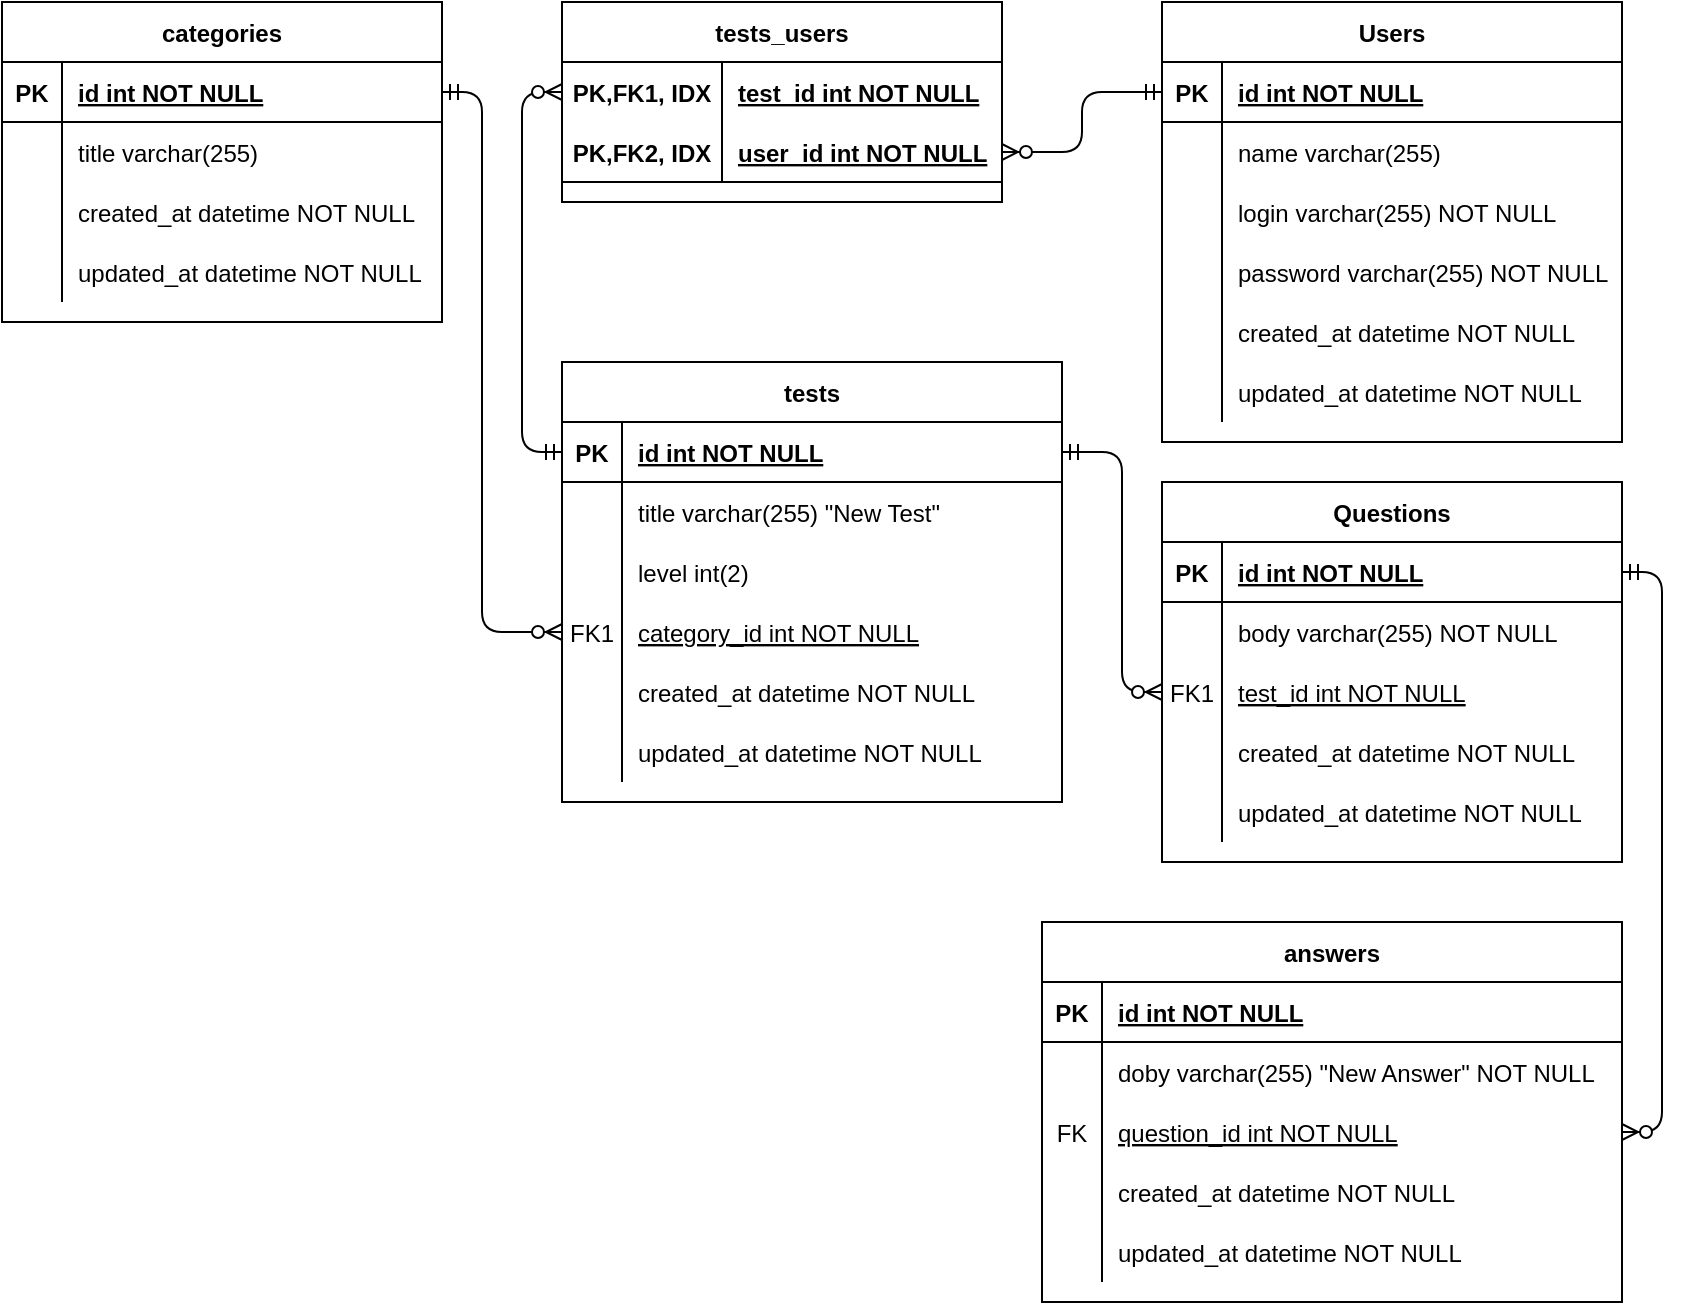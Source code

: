 <mxfile version="14.8.0" type="github">
  <diagram id="R2lEEEUBdFMjLlhIrx00" name="Page-1">
    <mxGraphModel dx="1069" dy="630" grid="1" gridSize="10" guides="1" tooltips="1" connect="1" arrows="1" fold="1" page="1" pageScale="1" pageWidth="850" pageHeight="1100" math="0" shadow="0" extFonts="Permanent Marker^https://fonts.googleapis.com/css?family=Permanent+Marker">
      <root>
        <mxCell id="0" />
        <mxCell id="1" parent="0" />
        <mxCell id="C-vyLk0tnHw3VtMMgP7b-1" value="" style="edgeStyle=orthogonalEdgeStyle;endArrow=ERzeroToMany;startArrow=ERmandOne;endFill=1;startFill=0;entryX=1;entryY=0.5;entryDx=0;entryDy=0;" parent="1" source="C-vyLk0tnHw3VtMMgP7b-24" target="RGj0NQ1f4d9NAm-IxTSh-18" edge="1">
          <mxGeometry width="100" height="100" relative="1" as="geometry">
            <mxPoint x="330" y="1130" as="sourcePoint" />
            <mxPoint x="430" y="1030" as="targetPoint" />
          </mxGeometry>
        </mxCell>
        <mxCell id="C-vyLk0tnHw3VtMMgP7b-12" value="" style="edgeStyle=orthogonalEdgeStyle;endArrow=ERzeroToMany;startArrow=ERmandOne;endFill=1;startFill=0;rounded=1;exitX=1;exitY=0.5;exitDx=0;exitDy=0;" parent="1" source="C-vyLk0tnHw3VtMMgP7b-3" target="C-vyLk0tnHw3VtMMgP7b-17" edge="1">
          <mxGeometry width="100" height="100" relative="1" as="geometry">
            <mxPoint x="400" y="180" as="sourcePoint" />
            <mxPoint x="460" y="205" as="targetPoint" />
            <Array as="points">
              <mxPoint x="570" y="245" />
              <mxPoint x="570" y="365" />
            </Array>
          </mxGeometry>
        </mxCell>
        <mxCell id="C-vyLk0tnHw3VtMMgP7b-2" value="tests" style="shape=table;startSize=30;container=1;collapsible=1;childLayout=tableLayout;fixedRows=1;rowLines=0;fontStyle=1;align=center;resizeLast=1;" parent="1" vertex="1">
          <mxGeometry x="290" y="200" width="250" height="220" as="geometry" />
        </mxCell>
        <mxCell id="C-vyLk0tnHw3VtMMgP7b-3" value="" style="shape=partialRectangle;collapsible=0;dropTarget=0;pointerEvents=0;fillColor=none;points=[[0,0.5],[1,0.5]];portConstraint=eastwest;top=0;left=0;right=0;bottom=1;" parent="C-vyLk0tnHw3VtMMgP7b-2" vertex="1">
          <mxGeometry y="30" width="250" height="30" as="geometry" />
        </mxCell>
        <mxCell id="C-vyLk0tnHw3VtMMgP7b-4" value="PK" style="shape=partialRectangle;overflow=hidden;connectable=0;fillColor=none;top=0;left=0;bottom=0;right=0;fontStyle=1;" parent="C-vyLk0tnHw3VtMMgP7b-3" vertex="1">
          <mxGeometry width="30" height="30" as="geometry" />
        </mxCell>
        <mxCell id="C-vyLk0tnHw3VtMMgP7b-5" value="id int NOT NULL " style="shape=partialRectangle;overflow=hidden;connectable=0;fillColor=none;top=0;left=0;bottom=0;right=0;align=left;spacingLeft=6;fontStyle=5;" parent="C-vyLk0tnHw3VtMMgP7b-3" vertex="1">
          <mxGeometry x="30" width="220" height="30" as="geometry" />
        </mxCell>
        <mxCell id="RGj0NQ1f4d9NAm-IxTSh-27" value="" style="shape=partialRectangle;collapsible=0;dropTarget=0;pointerEvents=0;fillColor=none;points=[[0,0.5],[1,0.5]];portConstraint=eastwest;top=0;left=0;right=0;bottom=0;" parent="C-vyLk0tnHw3VtMMgP7b-2" vertex="1">
          <mxGeometry y="60" width="250" height="30" as="geometry" />
        </mxCell>
        <mxCell id="RGj0NQ1f4d9NAm-IxTSh-28" value="" style="shape=partialRectangle;overflow=hidden;connectable=0;fillColor=none;top=0;left=0;bottom=0;right=0;" parent="RGj0NQ1f4d9NAm-IxTSh-27" vertex="1">
          <mxGeometry width="30" height="30" as="geometry" />
        </mxCell>
        <mxCell id="RGj0NQ1f4d9NAm-IxTSh-29" value="title varchar(255) &quot;New Test&quot;" style="shape=partialRectangle;overflow=hidden;connectable=0;fillColor=none;top=0;left=0;bottom=0;right=0;align=left;spacingLeft=6;" parent="RGj0NQ1f4d9NAm-IxTSh-27" vertex="1">
          <mxGeometry x="30" width="220" height="30" as="geometry" />
        </mxCell>
        <mxCell id="C-vyLk0tnHw3VtMMgP7b-9" value="" style="shape=partialRectangle;collapsible=0;dropTarget=0;pointerEvents=0;fillColor=none;points=[[0,0.5],[1,0.5]];portConstraint=eastwest;top=0;left=0;right=0;bottom=0;" parent="C-vyLk0tnHw3VtMMgP7b-2" vertex="1">
          <mxGeometry y="90" width="250" height="30" as="geometry" />
        </mxCell>
        <mxCell id="C-vyLk0tnHw3VtMMgP7b-10" value="" style="shape=partialRectangle;overflow=hidden;connectable=0;fillColor=none;top=0;left=0;bottom=0;right=0;" parent="C-vyLk0tnHw3VtMMgP7b-9" vertex="1">
          <mxGeometry width="30" height="30" as="geometry" />
        </mxCell>
        <mxCell id="C-vyLk0tnHw3VtMMgP7b-11" value="level int(2)" style="shape=partialRectangle;overflow=hidden;connectable=0;fillColor=none;top=0;left=0;bottom=0;right=0;align=left;spacingLeft=6;" parent="C-vyLk0tnHw3VtMMgP7b-9" vertex="1">
          <mxGeometry x="30" width="220" height="30" as="geometry" />
        </mxCell>
        <mxCell id="C-vyLk0tnHw3VtMMgP7b-6" value="" style="shape=partialRectangle;collapsible=0;dropTarget=0;pointerEvents=0;fillColor=none;points=[[0,0.5],[1,0.5]];portConstraint=eastwest;top=0;left=0;right=0;bottom=0;" parent="C-vyLk0tnHw3VtMMgP7b-2" vertex="1">
          <mxGeometry y="120" width="250" height="30" as="geometry" />
        </mxCell>
        <mxCell id="C-vyLk0tnHw3VtMMgP7b-7" value="FK1" style="shape=partialRectangle;overflow=hidden;connectable=0;fillColor=none;top=0;left=0;bottom=0;right=0;" parent="C-vyLk0tnHw3VtMMgP7b-6" vertex="1">
          <mxGeometry width="30" height="30" as="geometry" />
        </mxCell>
        <mxCell id="C-vyLk0tnHw3VtMMgP7b-8" value="category_id int NOT NULL" style="shape=partialRectangle;overflow=hidden;connectable=0;fillColor=none;top=0;left=0;bottom=0;right=0;align=left;spacingLeft=6;shadow=0;fontStyle=4" parent="C-vyLk0tnHw3VtMMgP7b-6" vertex="1">
          <mxGeometry x="30" width="220" height="30" as="geometry" />
        </mxCell>
        <mxCell id="RGj0NQ1f4d9NAm-IxTSh-52" value="" style="shape=partialRectangle;collapsible=0;dropTarget=0;pointerEvents=0;fillColor=none;points=[[0,0.5],[1,0.5]];portConstraint=eastwest;top=0;left=0;right=0;bottom=0;" parent="C-vyLk0tnHw3VtMMgP7b-2" vertex="1">
          <mxGeometry y="150" width="250" height="30" as="geometry" />
        </mxCell>
        <mxCell id="RGj0NQ1f4d9NAm-IxTSh-53" value="" style="shape=partialRectangle;overflow=hidden;connectable=0;fillColor=none;top=0;left=0;bottom=0;right=0;" parent="RGj0NQ1f4d9NAm-IxTSh-52" vertex="1">
          <mxGeometry width="30" height="30" as="geometry" />
        </mxCell>
        <mxCell id="RGj0NQ1f4d9NAm-IxTSh-54" value="created_at datetime NOT NULL" style="shape=partialRectangle;overflow=hidden;connectable=0;fillColor=none;top=0;left=0;bottom=0;right=0;align=left;spacingLeft=6;" parent="RGj0NQ1f4d9NAm-IxTSh-52" vertex="1">
          <mxGeometry x="30" width="220" height="30" as="geometry" />
        </mxCell>
        <mxCell id="RGj0NQ1f4d9NAm-IxTSh-55" value="" style="shape=partialRectangle;collapsible=0;dropTarget=0;pointerEvents=0;fillColor=none;points=[[0,0.5],[1,0.5]];portConstraint=eastwest;top=0;left=0;right=0;bottom=0;" parent="C-vyLk0tnHw3VtMMgP7b-2" vertex="1">
          <mxGeometry y="180" width="250" height="30" as="geometry" />
        </mxCell>
        <mxCell id="RGj0NQ1f4d9NAm-IxTSh-56" value="" style="shape=partialRectangle;overflow=hidden;connectable=0;fillColor=none;top=0;left=0;bottom=0;right=0;" parent="RGj0NQ1f4d9NAm-IxTSh-55" vertex="1">
          <mxGeometry width="30" height="30" as="geometry" />
        </mxCell>
        <mxCell id="RGj0NQ1f4d9NAm-IxTSh-57" value="updated_at datetime NOT NULL" style="shape=partialRectangle;overflow=hidden;connectable=0;fillColor=none;top=0;left=0;bottom=0;right=0;align=left;spacingLeft=6;" parent="RGj0NQ1f4d9NAm-IxTSh-55" vertex="1">
          <mxGeometry x="30" width="220" height="30" as="geometry" />
        </mxCell>
        <mxCell id="C-vyLk0tnHw3VtMMgP7b-13" value="Questions" style="shape=table;startSize=30;container=1;collapsible=1;childLayout=tableLayout;fixedRows=1;rowLines=0;fontStyle=1;align=center;resizeLast=1;" parent="1" vertex="1">
          <mxGeometry x="590" y="260" width="230" height="190" as="geometry" />
        </mxCell>
        <mxCell id="C-vyLk0tnHw3VtMMgP7b-14" value="" style="shape=partialRectangle;collapsible=0;dropTarget=0;pointerEvents=0;fillColor=none;points=[[0,0.5],[1,0.5]];portConstraint=eastwest;top=0;left=0;right=0;bottom=1;" parent="C-vyLk0tnHw3VtMMgP7b-13" vertex="1">
          <mxGeometry y="30" width="230" height="30" as="geometry" />
        </mxCell>
        <mxCell id="C-vyLk0tnHw3VtMMgP7b-15" value="PK" style="shape=partialRectangle;overflow=hidden;connectable=0;fillColor=none;top=0;left=0;bottom=0;right=0;fontStyle=1;" parent="C-vyLk0tnHw3VtMMgP7b-14" vertex="1">
          <mxGeometry width="30" height="30" as="geometry" />
        </mxCell>
        <mxCell id="C-vyLk0tnHw3VtMMgP7b-16" value="id int NOT NULL" style="shape=partialRectangle;overflow=hidden;connectable=0;fillColor=none;top=0;left=0;bottom=0;right=0;align=left;spacingLeft=6;fontStyle=5;" parent="C-vyLk0tnHw3VtMMgP7b-14" vertex="1">
          <mxGeometry x="30" width="200" height="30" as="geometry" />
        </mxCell>
        <mxCell id="C-vyLk0tnHw3VtMMgP7b-20" value="" style="shape=partialRectangle;collapsible=0;dropTarget=0;pointerEvents=0;fillColor=none;points=[[0,0.5],[1,0.5]];portConstraint=eastwest;top=0;left=0;right=0;bottom=0;" parent="C-vyLk0tnHw3VtMMgP7b-13" vertex="1">
          <mxGeometry y="60" width="230" height="30" as="geometry" />
        </mxCell>
        <mxCell id="C-vyLk0tnHw3VtMMgP7b-21" value="" style="shape=partialRectangle;overflow=hidden;connectable=0;fillColor=none;top=0;left=0;bottom=0;right=0;" parent="C-vyLk0tnHw3VtMMgP7b-20" vertex="1">
          <mxGeometry width="30" height="30" as="geometry" />
        </mxCell>
        <mxCell id="C-vyLk0tnHw3VtMMgP7b-22" value="body varchar(255) NOT NULL" style="shape=partialRectangle;overflow=hidden;connectable=0;fillColor=none;top=0;left=0;bottom=0;right=0;align=left;spacingLeft=6;" parent="C-vyLk0tnHw3VtMMgP7b-20" vertex="1">
          <mxGeometry x="30" width="200" height="30" as="geometry" />
        </mxCell>
        <mxCell id="C-vyLk0tnHw3VtMMgP7b-17" value="" style="shape=partialRectangle;collapsible=0;dropTarget=0;pointerEvents=0;fillColor=none;points=[[0,0.5],[1,0.5]];portConstraint=eastwest;top=0;left=0;right=0;bottom=0;" parent="C-vyLk0tnHw3VtMMgP7b-13" vertex="1">
          <mxGeometry y="90" width="230" height="30" as="geometry" />
        </mxCell>
        <mxCell id="C-vyLk0tnHw3VtMMgP7b-18" value="FK1" style="shape=partialRectangle;overflow=hidden;connectable=0;fillColor=none;top=0;left=0;bottom=0;right=0;" parent="C-vyLk0tnHw3VtMMgP7b-17" vertex="1">
          <mxGeometry width="30" height="30" as="geometry" />
        </mxCell>
        <mxCell id="C-vyLk0tnHw3VtMMgP7b-19" value="test_id int NOT NULL" style="shape=partialRectangle;overflow=hidden;connectable=0;fillColor=none;top=0;left=0;bottom=0;right=0;align=left;spacingLeft=6;fontStyle=4" parent="C-vyLk0tnHw3VtMMgP7b-17" vertex="1">
          <mxGeometry x="30" width="200" height="30" as="geometry" />
        </mxCell>
        <mxCell id="RGj0NQ1f4d9NAm-IxTSh-90" value="" style="shape=partialRectangle;collapsible=0;dropTarget=0;pointerEvents=0;fillColor=none;points=[[0,0.5],[1,0.5]];portConstraint=eastwest;top=0;left=0;right=0;bottom=0;" parent="C-vyLk0tnHw3VtMMgP7b-13" vertex="1">
          <mxGeometry y="120" width="230" height="30" as="geometry" />
        </mxCell>
        <mxCell id="RGj0NQ1f4d9NAm-IxTSh-91" value="" style="shape=partialRectangle;overflow=hidden;connectable=0;fillColor=none;top=0;left=0;bottom=0;right=0;" parent="RGj0NQ1f4d9NAm-IxTSh-90" vertex="1">
          <mxGeometry width="30" height="30" as="geometry" />
        </mxCell>
        <mxCell id="RGj0NQ1f4d9NAm-IxTSh-92" value="created_at datetime NOT NULL" style="shape=partialRectangle;overflow=hidden;connectable=0;fillColor=none;top=0;left=0;bottom=0;right=0;align=left;spacingLeft=6;" parent="RGj0NQ1f4d9NAm-IxTSh-90" vertex="1">
          <mxGeometry x="30" width="200" height="30" as="geometry" />
        </mxCell>
        <mxCell id="RGj0NQ1f4d9NAm-IxTSh-93" value="" style="shape=partialRectangle;collapsible=0;dropTarget=0;pointerEvents=0;fillColor=none;points=[[0,0.5],[1,0.5]];portConstraint=eastwest;top=0;left=0;right=0;bottom=0;" parent="C-vyLk0tnHw3VtMMgP7b-13" vertex="1">
          <mxGeometry y="150" width="230" height="30" as="geometry" />
        </mxCell>
        <mxCell id="RGj0NQ1f4d9NAm-IxTSh-94" value="" style="shape=partialRectangle;overflow=hidden;connectable=0;fillColor=none;top=0;left=0;bottom=0;right=0;" parent="RGj0NQ1f4d9NAm-IxTSh-93" vertex="1">
          <mxGeometry width="30" height="30" as="geometry" />
        </mxCell>
        <mxCell id="RGj0NQ1f4d9NAm-IxTSh-95" value="updated_at datetime NOT NULL" style="shape=partialRectangle;overflow=hidden;connectable=0;fillColor=none;top=0;left=0;bottom=0;right=0;align=left;spacingLeft=6;" parent="RGj0NQ1f4d9NAm-IxTSh-93" vertex="1">
          <mxGeometry x="30" width="200" height="30" as="geometry" />
        </mxCell>
        <mxCell id="C-vyLk0tnHw3VtMMgP7b-23" value="Users" style="shape=table;startSize=30;container=1;collapsible=1;childLayout=tableLayout;fixedRows=1;rowLines=0;fontStyle=1;align=center;resizeLast=1;" parent="1" vertex="1">
          <mxGeometry x="590" y="20" width="230" height="220" as="geometry" />
        </mxCell>
        <mxCell id="C-vyLk0tnHw3VtMMgP7b-24" value="" style="shape=partialRectangle;collapsible=0;dropTarget=0;pointerEvents=0;fillColor=none;points=[[0,0.5],[1,0.5]];portConstraint=eastwest;top=0;left=0;right=0;bottom=1;" parent="C-vyLk0tnHw3VtMMgP7b-23" vertex="1">
          <mxGeometry y="30" width="230" height="30" as="geometry" />
        </mxCell>
        <mxCell id="C-vyLk0tnHw3VtMMgP7b-25" value="PK" style="shape=partialRectangle;overflow=hidden;connectable=0;fillColor=none;top=0;left=0;bottom=0;right=0;fontStyle=1;" parent="C-vyLk0tnHw3VtMMgP7b-24" vertex="1">
          <mxGeometry width="30" height="30" as="geometry" />
        </mxCell>
        <mxCell id="C-vyLk0tnHw3VtMMgP7b-26" value="id int NOT NULL " style="shape=partialRectangle;overflow=hidden;connectable=0;fillColor=none;top=0;left=0;bottom=0;right=0;align=left;spacingLeft=6;fontStyle=5;" parent="C-vyLk0tnHw3VtMMgP7b-24" vertex="1">
          <mxGeometry x="30" width="200" height="30" as="geometry" />
        </mxCell>
        <mxCell id="C-vyLk0tnHw3VtMMgP7b-27" value="" style="shape=partialRectangle;collapsible=0;dropTarget=0;pointerEvents=0;fillColor=none;points=[[0,0.5],[1,0.5]];portConstraint=eastwest;top=0;left=0;right=0;bottom=0;" parent="C-vyLk0tnHw3VtMMgP7b-23" vertex="1">
          <mxGeometry y="60" width="230" height="30" as="geometry" />
        </mxCell>
        <mxCell id="C-vyLk0tnHw3VtMMgP7b-28" value="" style="shape=partialRectangle;overflow=hidden;connectable=0;fillColor=none;top=0;left=0;bottom=0;right=0;" parent="C-vyLk0tnHw3VtMMgP7b-27" vertex="1">
          <mxGeometry width="30" height="30" as="geometry" />
        </mxCell>
        <mxCell id="C-vyLk0tnHw3VtMMgP7b-29" value="name varchar(255)" style="shape=partialRectangle;overflow=hidden;connectable=0;fillColor=none;top=0;left=0;bottom=0;right=0;align=left;spacingLeft=6;" parent="C-vyLk0tnHw3VtMMgP7b-27" vertex="1">
          <mxGeometry x="30" width="200" height="30" as="geometry" />
        </mxCell>
        <mxCell id="RGj0NQ1f4d9NAm-IxTSh-1" value="" style="shape=partialRectangle;collapsible=0;dropTarget=0;pointerEvents=0;fillColor=none;points=[[0,0.5],[1,0.5]];portConstraint=eastwest;top=0;left=0;right=0;bottom=0;" parent="C-vyLk0tnHw3VtMMgP7b-23" vertex="1">
          <mxGeometry y="90" width="230" height="30" as="geometry" />
        </mxCell>
        <mxCell id="RGj0NQ1f4d9NAm-IxTSh-2" value="" style="shape=partialRectangle;overflow=hidden;connectable=0;fillColor=none;top=0;left=0;bottom=0;right=0;" parent="RGj0NQ1f4d9NAm-IxTSh-1" vertex="1">
          <mxGeometry width="30" height="30" as="geometry" />
        </mxCell>
        <mxCell id="RGj0NQ1f4d9NAm-IxTSh-3" value="login varchar(255) NOT NULL" style="shape=partialRectangle;overflow=hidden;connectable=0;fillColor=none;top=0;left=0;bottom=0;right=0;align=left;spacingLeft=6;" parent="RGj0NQ1f4d9NAm-IxTSh-1" vertex="1">
          <mxGeometry x="30" width="200" height="30" as="geometry" />
        </mxCell>
        <mxCell id="RGj0NQ1f4d9NAm-IxTSh-4" value="" style="shape=partialRectangle;collapsible=0;dropTarget=0;pointerEvents=0;fillColor=none;points=[[0,0.5],[1,0.5]];portConstraint=eastwest;top=0;left=0;right=0;bottom=0;" parent="C-vyLk0tnHw3VtMMgP7b-23" vertex="1">
          <mxGeometry y="120" width="230" height="30" as="geometry" />
        </mxCell>
        <mxCell id="RGj0NQ1f4d9NAm-IxTSh-5" value="" style="shape=partialRectangle;overflow=hidden;connectable=0;fillColor=none;top=0;left=0;bottom=0;right=0;" parent="RGj0NQ1f4d9NAm-IxTSh-4" vertex="1">
          <mxGeometry width="30" height="30" as="geometry" />
        </mxCell>
        <mxCell id="RGj0NQ1f4d9NAm-IxTSh-6" value="password varchar(255) NOT NULL" style="shape=partialRectangle;overflow=hidden;connectable=0;fillColor=none;top=0;left=0;bottom=0;right=0;align=left;spacingLeft=6;" parent="RGj0NQ1f4d9NAm-IxTSh-4" vertex="1">
          <mxGeometry x="30" width="200" height="30" as="geometry" />
        </mxCell>
        <mxCell id="RGj0NQ1f4d9NAm-IxTSh-7" value="" style="shape=partialRectangle;collapsible=0;dropTarget=0;pointerEvents=0;fillColor=none;points=[[0,0.5],[1,0.5]];portConstraint=eastwest;top=0;left=0;right=0;bottom=0;" parent="C-vyLk0tnHw3VtMMgP7b-23" vertex="1">
          <mxGeometry y="150" width="230" height="30" as="geometry" />
        </mxCell>
        <mxCell id="RGj0NQ1f4d9NAm-IxTSh-8" value="" style="shape=partialRectangle;overflow=hidden;connectable=0;fillColor=none;top=0;left=0;bottom=0;right=0;" parent="RGj0NQ1f4d9NAm-IxTSh-7" vertex="1">
          <mxGeometry width="30" height="30" as="geometry" />
        </mxCell>
        <mxCell id="RGj0NQ1f4d9NAm-IxTSh-9" value="created_at datetime NOT NULL" style="shape=partialRectangle;overflow=hidden;connectable=0;fillColor=none;top=0;left=0;bottom=0;right=0;align=left;spacingLeft=6;" parent="RGj0NQ1f4d9NAm-IxTSh-7" vertex="1">
          <mxGeometry x="30" width="200" height="30" as="geometry" />
        </mxCell>
        <mxCell id="RGj0NQ1f4d9NAm-IxTSh-10" value="" style="shape=partialRectangle;collapsible=0;dropTarget=0;pointerEvents=0;fillColor=none;points=[[0,0.5],[1,0.5]];portConstraint=eastwest;top=0;left=0;right=0;bottom=0;" parent="C-vyLk0tnHw3VtMMgP7b-23" vertex="1">
          <mxGeometry y="180" width="230" height="30" as="geometry" />
        </mxCell>
        <mxCell id="RGj0NQ1f4d9NAm-IxTSh-11" value="" style="shape=partialRectangle;overflow=hidden;connectable=0;fillColor=none;top=0;left=0;bottom=0;right=0;" parent="RGj0NQ1f4d9NAm-IxTSh-10" vertex="1">
          <mxGeometry width="30" height="30" as="geometry" />
        </mxCell>
        <mxCell id="RGj0NQ1f4d9NAm-IxTSh-12" value="updated_at datetime NOT NULL" style="shape=partialRectangle;overflow=hidden;connectable=0;fillColor=none;top=0;left=0;bottom=0;right=0;align=left;spacingLeft=6;" parent="RGj0NQ1f4d9NAm-IxTSh-10" vertex="1">
          <mxGeometry x="30" width="200" height="30" as="geometry" />
        </mxCell>
        <mxCell id="RGj0NQ1f4d9NAm-IxTSh-14" value="tests_users" style="shape=table;startSize=30;container=1;collapsible=1;childLayout=tableLayout;fixedRows=1;rowLines=0;fontStyle=1;align=center;resizeLast=1;" parent="1" vertex="1">
          <mxGeometry x="290" y="20" width="220" height="100" as="geometry" />
        </mxCell>
        <mxCell id="RGj0NQ1f4d9NAm-IxTSh-15" value="" style="shape=partialRectangle;collapsible=0;dropTarget=0;pointerEvents=0;fillColor=none;top=0;left=0;bottom=0;right=0;points=[[0,0.5],[1,0.5]];portConstraint=eastwest;" parent="RGj0NQ1f4d9NAm-IxTSh-14" vertex="1">
          <mxGeometry y="30" width="220" height="30" as="geometry" />
        </mxCell>
        <mxCell id="RGj0NQ1f4d9NAm-IxTSh-16" value="PK,FK1, IDX" style="shape=partialRectangle;connectable=0;fillColor=none;top=0;left=0;bottom=0;right=0;fontStyle=1;overflow=hidden;" parent="RGj0NQ1f4d9NAm-IxTSh-15" vertex="1">
          <mxGeometry width="80" height="30" as="geometry" />
        </mxCell>
        <mxCell id="RGj0NQ1f4d9NAm-IxTSh-17" value="test_id int NOT NULL" style="shape=partialRectangle;connectable=0;fillColor=none;top=0;left=0;bottom=0;right=0;align=left;spacingLeft=6;fontStyle=5;overflow=hidden;" parent="RGj0NQ1f4d9NAm-IxTSh-15" vertex="1">
          <mxGeometry x="80" width="140" height="30" as="geometry" />
        </mxCell>
        <mxCell id="RGj0NQ1f4d9NAm-IxTSh-18" value="" style="shape=partialRectangle;collapsible=0;dropTarget=0;pointerEvents=0;fillColor=none;top=0;left=0;bottom=1;right=0;points=[[0,0.5],[1,0.5]];portConstraint=eastwest;" parent="RGj0NQ1f4d9NAm-IxTSh-14" vertex="1">
          <mxGeometry y="60" width="220" height="30" as="geometry" />
        </mxCell>
        <mxCell id="RGj0NQ1f4d9NAm-IxTSh-19" value="PK,FK2, IDX" style="shape=partialRectangle;connectable=0;fillColor=none;top=0;left=0;bottom=0;right=0;fontStyle=1;overflow=hidden;" parent="RGj0NQ1f4d9NAm-IxTSh-18" vertex="1">
          <mxGeometry width="80" height="30" as="geometry" />
        </mxCell>
        <mxCell id="RGj0NQ1f4d9NAm-IxTSh-20" value="user_id int NOT NULL" style="shape=partialRectangle;connectable=0;fillColor=none;top=0;left=0;bottom=0;right=0;align=left;spacingLeft=6;fontStyle=5;overflow=hidden;" parent="RGj0NQ1f4d9NAm-IxTSh-18" vertex="1">
          <mxGeometry x="80" width="140" height="30" as="geometry" />
        </mxCell>
        <mxCell id="RGj0NQ1f4d9NAm-IxTSh-59" style="edgeStyle=orthogonalEdgeStyle;rounded=1;orthogonalLoop=1;jettySize=auto;html=1;exitX=1;exitY=0.5;exitDx=0;exitDy=0;entryX=0;entryY=0.5;entryDx=0;entryDy=0;endArrow=ERzeroToMany;endFill=1;startArrow=ERmandOne;startFill=0;" parent="1" source="RGj0NQ1f4d9NAm-IxTSh-61" target="C-vyLk0tnHw3VtMMgP7b-6" edge="1">
          <mxGeometry relative="1" as="geometry">
            <Array as="points">
              <mxPoint x="250" y="65" />
              <mxPoint x="250" y="335" />
            </Array>
          </mxGeometry>
        </mxCell>
        <mxCell id="RGj0NQ1f4d9NAm-IxTSh-60" value="categories" style="shape=table;startSize=30;container=1;collapsible=1;childLayout=tableLayout;fixedRows=1;rowLines=0;fontStyle=1;align=center;resizeLast=1;" parent="1" vertex="1">
          <mxGeometry x="10" y="20" width="220" height="160" as="geometry" />
        </mxCell>
        <mxCell id="RGj0NQ1f4d9NAm-IxTSh-61" value="" style="shape=partialRectangle;collapsible=0;dropTarget=0;pointerEvents=0;fillColor=none;top=0;left=0;bottom=1;right=0;points=[[0,0.5],[1,0.5]];portConstraint=eastwest;" parent="RGj0NQ1f4d9NAm-IxTSh-60" vertex="1">
          <mxGeometry y="30" width="220" height="30" as="geometry" />
        </mxCell>
        <mxCell id="RGj0NQ1f4d9NAm-IxTSh-62" value="PK" style="shape=partialRectangle;connectable=0;fillColor=none;top=0;left=0;bottom=0;right=0;fontStyle=1;overflow=hidden;" parent="RGj0NQ1f4d9NAm-IxTSh-61" vertex="1">
          <mxGeometry width="30" height="30" as="geometry" />
        </mxCell>
        <mxCell id="RGj0NQ1f4d9NAm-IxTSh-63" value="id int NOT NULL" style="shape=partialRectangle;connectable=0;fillColor=none;top=0;left=0;bottom=0;right=0;align=left;spacingLeft=6;fontStyle=5;overflow=hidden;" parent="RGj0NQ1f4d9NAm-IxTSh-61" vertex="1">
          <mxGeometry x="30" width="190" height="30" as="geometry" />
        </mxCell>
        <mxCell id="RGj0NQ1f4d9NAm-IxTSh-64" value="" style="shape=partialRectangle;collapsible=0;dropTarget=0;pointerEvents=0;fillColor=none;top=0;left=0;bottom=0;right=0;points=[[0,0.5],[1,0.5]];portConstraint=eastwest;" parent="RGj0NQ1f4d9NAm-IxTSh-60" vertex="1">
          <mxGeometry y="60" width="220" height="30" as="geometry" />
        </mxCell>
        <mxCell id="RGj0NQ1f4d9NAm-IxTSh-65" value="" style="shape=partialRectangle;connectable=0;fillColor=none;top=0;left=0;bottom=0;right=0;editable=1;overflow=hidden;" parent="RGj0NQ1f4d9NAm-IxTSh-64" vertex="1">
          <mxGeometry width="30" height="30" as="geometry" />
        </mxCell>
        <mxCell id="RGj0NQ1f4d9NAm-IxTSh-66" value="title varchar(255)" style="shape=partialRectangle;connectable=0;fillColor=none;top=0;left=0;bottom=0;right=0;align=left;spacingLeft=6;overflow=hidden;" parent="RGj0NQ1f4d9NAm-IxTSh-64" vertex="1">
          <mxGeometry x="30" width="190" height="30" as="geometry" />
        </mxCell>
        <mxCell id="RGj0NQ1f4d9NAm-IxTSh-70" value="" style="shape=partialRectangle;collapsible=0;dropTarget=0;pointerEvents=0;fillColor=none;top=0;left=0;bottom=0;right=0;points=[[0,0.5],[1,0.5]];portConstraint=eastwest;" parent="RGj0NQ1f4d9NAm-IxTSh-60" vertex="1">
          <mxGeometry y="90" width="220" height="30" as="geometry" />
        </mxCell>
        <mxCell id="RGj0NQ1f4d9NAm-IxTSh-71" value="" style="shape=partialRectangle;connectable=0;fillColor=none;top=0;left=0;bottom=0;right=0;editable=1;overflow=hidden;" parent="RGj0NQ1f4d9NAm-IxTSh-70" vertex="1">
          <mxGeometry width="30" height="30" as="geometry" />
        </mxCell>
        <mxCell id="RGj0NQ1f4d9NAm-IxTSh-72" value="created_at datetime NOT NULL" style="shape=partialRectangle;connectable=0;fillColor=none;top=0;left=0;bottom=0;right=0;align=left;spacingLeft=6;overflow=hidden;" parent="RGj0NQ1f4d9NAm-IxTSh-70" vertex="1">
          <mxGeometry x="30" width="190" height="30" as="geometry" />
        </mxCell>
        <mxCell id="RGj0NQ1f4d9NAm-IxTSh-86" value="" style="shape=partialRectangle;collapsible=0;dropTarget=0;pointerEvents=0;fillColor=none;top=0;left=0;bottom=0;right=0;points=[[0,0.5],[1,0.5]];portConstraint=eastwest;" parent="RGj0NQ1f4d9NAm-IxTSh-60" vertex="1">
          <mxGeometry y="120" width="220" height="30" as="geometry" />
        </mxCell>
        <mxCell id="RGj0NQ1f4d9NAm-IxTSh-87" value="" style="shape=partialRectangle;connectable=0;fillColor=none;top=0;left=0;bottom=0;right=0;editable=1;overflow=hidden;" parent="RGj0NQ1f4d9NAm-IxTSh-86" vertex="1">
          <mxGeometry width="30" height="30" as="geometry" />
        </mxCell>
        <mxCell id="RGj0NQ1f4d9NAm-IxTSh-88" value="updated_at datetime NOT NULL" style="shape=partialRectangle;connectable=0;fillColor=none;top=0;left=0;bottom=0;right=0;align=left;spacingLeft=6;overflow=hidden;" parent="RGj0NQ1f4d9NAm-IxTSh-86" vertex="1">
          <mxGeometry x="30" width="190" height="30" as="geometry" />
        </mxCell>
        <mxCell id="RGj0NQ1f4d9NAm-IxTSh-73" value="answers" style="shape=table;startSize=30;container=1;collapsible=1;childLayout=tableLayout;fixedRows=1;rowLines=0;fontStyle=1;align=center;resizeLast=1;" parent="1" vertex="1">
          <mxGeometry x="530" y="480" width="290" height="190" as="geometry" />
        </mxCell>
        <mxCell id="RGj0NQ1f4d9NAm-IxTSh-74" value="" style="shape=partialRectangle;collapsible=0;dropTarget=0;pointerEvents=0;fillColor=none;top=0;left=0;bottom=1;right=0;points=[[0,0.5],[1,0.5]];portConstraint=eastwest;" parent="RGj0NQ1f4d9NAm-IxTSh-73" vertex="1">
          <mxGeometry y="30" width="290" height="30" as="geometry" />
        </mxCell>
        <mxCell id="RGj0NQ1f4d9NAm-IxTSh-75" value="PK" style="shape=partialRectangle;connectable=0;fillColor=none;top=0;left=0;bottom=0;right=0;fontStyle=1;overflow=hidden;" parent="RGj0NQ1f4d9NAm-IxTSh-74" vertex="1">
          <mxGeometry width="30" height="30" as="geometry" />
        </mxCell>
        <mxCell id="RGj0NQ1f4d9NAm-IxTSh-76" value="id int NOT NULL" style="shape=partialRectangle;connectable=0;fillColor=none;top=0;left=0;bottom=0;right=0;align=left;spacingLeft=6;fontStyle=5;overflow=hidden;" parent="RGj0NQ1f4d9NAm-IxTSh-74" vertex="1">
          <mxGeometry x="30" width="260" height="30" as="geometry" />
        </mxCell>
        <mxCell id="RGj0NQ1f4d9NAm-IxTSh-77" value="" style="shape=partialRectangle;collapsible=0;dropTarget=0;pointerEvents=0;fillColor=none;top=0;left=0;bottom=0;right=0;points=[[0,0.5],[1,0.5]];portConstraint=eastwest;" parent="RGj0NQ1f4d9NAm-IxTSh-73" vertex="1">
          <mxGeometry y="60" width="290" height="30" as="geometry" />
        </mxCell>
        <mxCell id="RGj0NQ1f4d9NAm-IxTSh-78" value="" style="shape=partialRectangle;connectable=0;fillColor=none;top=0;left=0;bottom=0;right=0;editable=1;overflow=hidden;" parent="RGj0NQ1f4d9NAm-IxTSh-77" vertex="1">
          <mxGeometry width="30" height="30" as="geometry" />
        </mxCell>
        <mxCell id="RGj0NQ1f4d9NAm-IxTSh-79" value="doby varchar(255) &quot;New Answer&quot; NOT NULL" style="shape=partialRectangle;connectable=0;fillColor=none;top=0;left=0;bottom=0;right=0;align=left;spacingLeft=6;overflow=hidden;" parent="RGj0NQ1f4d9NAm-IxTSh-77" vertex="1">
          <mxGeometry x="30" width="260" height="30" as="geometry" />
        </mxCell>
        <mxCell id="RGj0NQ1f4d9NAm-IxTSh-80" value="" style="shape=partialRectangle;collapsible=0;dropTarget=0;pointerEvents=0;fillColor=none;top=0;left=0;bottom=0;right=0;points=[[0,0.5],[1,0.5]];portConstraint=eastwest;" parent="RGj0NQ1f4d9NAm-IxTSh-73" vertex="1">
          <mxGeometry y="90" width="290" height="30" as="geometry" />
        </mxCell>
        <mxCell id="RGj0NQ1f4d9NAm-IxTSh-81" value="FK" style="shape=partialRectangle;connectable=0;fillColor=none;top=0;left=0;bottom=0;right=0;editable=1;overflow=hidden;" parent="RGj0NQ1f4d9NAm-IxTSh-80" vertex="1">
          <mxGeometry width="30" height="30" as="geometry" />
        </mxCell>
        <mxCell id="RGj0NQ1f4d9NAm-IxTSh-82" value="question_id int NOT NULL" style="shape=partialRectangle;connectable=0;fillColor=none;top=0;left=0;bottom=0;right=0;align=left;spacingLeft=6;overflow=hidden;fontStyle=4" parent="RGj0NQ1f4d9NAm-IxTSh-80" vertex="1">
          <mxGeometry x="30" width="260" height="30" as="geometry" />
        </mxCell>
        <mxCell id="RGj0NQ1f4d9NAm-IxTSh-83" value="" style="shape=partialRectangle;collapsible=0;dropTarget=0;pointerEvents=0;fillColor=none;top=0;left=0;bottom=0;right=0;points=[[0,0.5],[1,0.5]];portConstraint=eastwest;" parent="RGj0NQ1f4d9NAm-IxTSh-73" vertex="1">
          <mxGeometry y="120" width="290" height="30" as="geometry" />
        </mxCell>
        <mxCell id="RGj0NQ1f4d9NAm-IxTSh-84" value="" style="shape=partialRectangle;connectable=0;fillColor=none;top=0;left=0;bottom=0;right=0;editable=1;overflow=hidden;" parent="RGj0NQ1f4d9NAm-IxTSh-83" vertex="1">
          <mxGeometry width="30" height="30" as="geometry" />
        </mxCell>
        <mxCell id="RGj0NQ1f4d9NAm-IxTSh-85" value="created_at datetime NOT NULL" style="shape=partialRectangle;connectable=0;fillColor=none;top=0;left=0;bottom=0;right=0;align=left;spacingLeft=6;overflow=hidden;" parent="RGj0NQ1f4d9NAm-IxTSh-83" vertex="1">
          <mxGeometry x="30" width="260" height="30" as="geometry" />
        </mxCell>
        <mxCell id="RGj0NQ1f4d9NAm-IxTSh-99" value="" style="shape=partialRectangle;collapsible=0;dropTarget=0;pointerEvents=0;fillColor=none;top=0;left=0;bottom=0;right=0;points=[[0,0.5],[1,0.5]];portConstraint=eastwest;" parent="RGj0NQ1f4d9NAm-IxTSh-73" vertex="1">
          <mxGeometry y="150" width="290" height="30" as="geometry" />
        </mxCell>
        <mxCell id="RGj0NQ1f4d9NAm-IxTSh-100" value="" style="shape=partialRectangle;connectable=0;fillColor=none;top=0;left=0;bottom=0;right=0;editable=1;overflow=hidden;" parent="RGj0NQ1f4d9NAm-IxTSh-99" vertex="1">
          <mxGeometry width="30" height="30" as="geometry" />
        </mxCell>
        <mxCell id="RGj0NQ1f4d9NAm-IxTSh-101" value="updated_at datetime NOT NULL" style="shape=partialRectangle;connectable=0;fillColor=none;top=0;left=0;bottom=0;right=0;align=left;spacingLeft=6;overflow=hidden;" parent="RGj0NQ1f4d9NAm-IxTSh-99" vertex="1">
          <mxGeometry x="30" width="260" height="30" as="geometry" />
        </mxCell>
        <mxCell id="RGj0NQ1f4d9NAm-IxTSh-98" style="edgeStyle=orthogonalEdgeStyle;rounded=1;orthogonalLoop=1;jettySize=auto;html=1;exitX=0;exitY=0.5;exitDx=0;exitDy=0;startArrow=ERmandOne;startFill=0;endArrow=ERzeroToMany;endFill=1;entryX=0;entryY=0.5;entryDx=0;entryDy=0;" parent="1" source="C-vyLk0tnHw3VtMMgP7b-3" target="RGj0NQ1f4d9NAm-IxTSh-15" edge="1">
          <mxGeometry relative="1" as="geometry">
            <Array as="points">
              <mxPoint x="270" y="245" />
              <mxPoint x="270" y="65" />
            </Array>
          </mxGeometry>
        </mxCell>
        <mxCell id="RGj0NQ1f4d9NAm-IxTSh-106" style="edgeStyle=orthogonalEdgeStyle;rounded=1;orthogonalLoop=1;jettySize=auto;html=1;exitX=1;exitY=0.5;exitDx=0;exitDy=0;startArrow=ERzeroToMany;startFill=1;endArrow=ERmandOne;endFill=0;" parent="1" source="RGj0NQ1f4d9NAm-IxTSh-80" target="C-vyLk0tnHw3VtMMgP7b-14" edge="1">
          <mxGeometry relative="1" as="geometry">
            <Array as="points">
              <mxPoint x="840" y="585" />
              <mxPoint x="840" y="305" />
            </Array>
          </mxGeometry>
        </mxCell>
      </root>
    </mxGraphModel>
  </diagram>
</mxfile>
